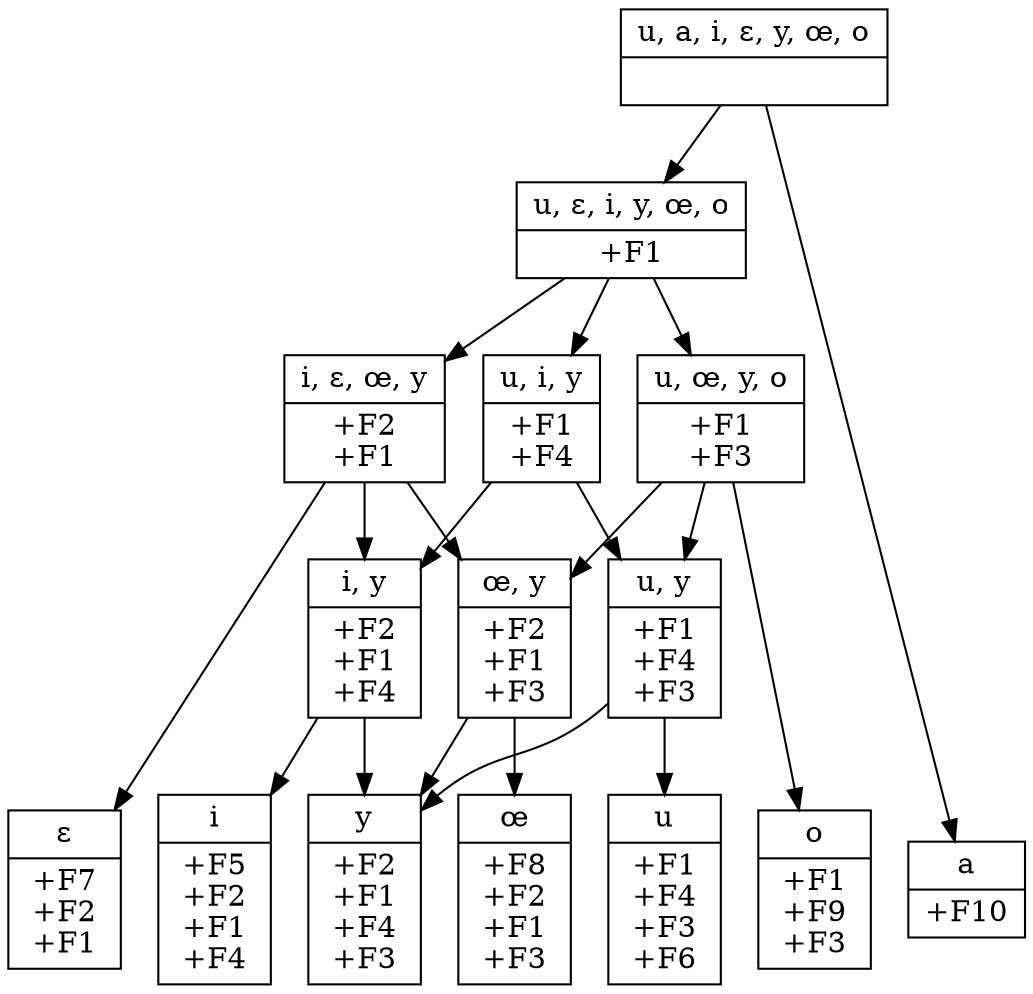// None
digraph {
	graph [ dpi = 300 ]; 
	0 [label="{<segs> u, a, i, ɛ, y, œ, o |<feats>  }",shape=record]
	1 [label="{<segs> u, ɛ, i, y, œ, o |<feats> +F1 }",shape=record]
	2 [label="{<segs> i, ɛ, œ, y |<feats> +F2\n+F1 }",shape=record]
	3 [label="{<segs> u, œ, y, o |<feats> +F1\n+F3 }",shape=record]
	4 [label="{<segs> u, i, y |<feats> +F1\n+F4 }",shape=record]
	5 [label="{<segs> i |<feats> +F5\n+F2\n+F1\n+F4 }",shape=record]
	6 [label="{<segs> y |<feats> +F2\n+F1\n+F4\n+F3 }",shape=record]
	7 [label="{<segs> u |<feats> +F1\n+F4\n+F3\n+F6 }",shape=record]
	8 [label="{<segs> ɛ |<feats> +F7\n+F2\n+F1 }",shape=record]
	9 [label="{<segs> œ |<feats> +F8\n+F2\n+F1\n+F3 }",shape=record]
	10 [label="{<segs> o |<feats> +F1\n+F9\n+F3 }",shape=record]
	11 [label="{<segs> a |<feats> +F10 }",shape=record]
	12 [label="{<segs> œ, y |<feats> +F2\n+F1\n+F3 }",shape=record]
	13 [label="{<segs> i, y |<feats> +F2\n+F1\n+F4 }",shape=record]
	14 [label="{<segs> u, y |<feats> +F1\n+F4\n+F3 }",shape=record]
	0 -> 1	0 -> 11	1 -> 2	1 -> 3	1 -> 4	2 -> 8	2 -> 12	2 -> 13	3 -> 10	3 -> 12	3 -> 14	4 -> 13	4 -> 14	12 -> 6	12 -> 9	13 -> 5	13 -> 6	14 -> 6	14 -> 7
{rank=same; 5 6 7 8 9 10 11}
}
